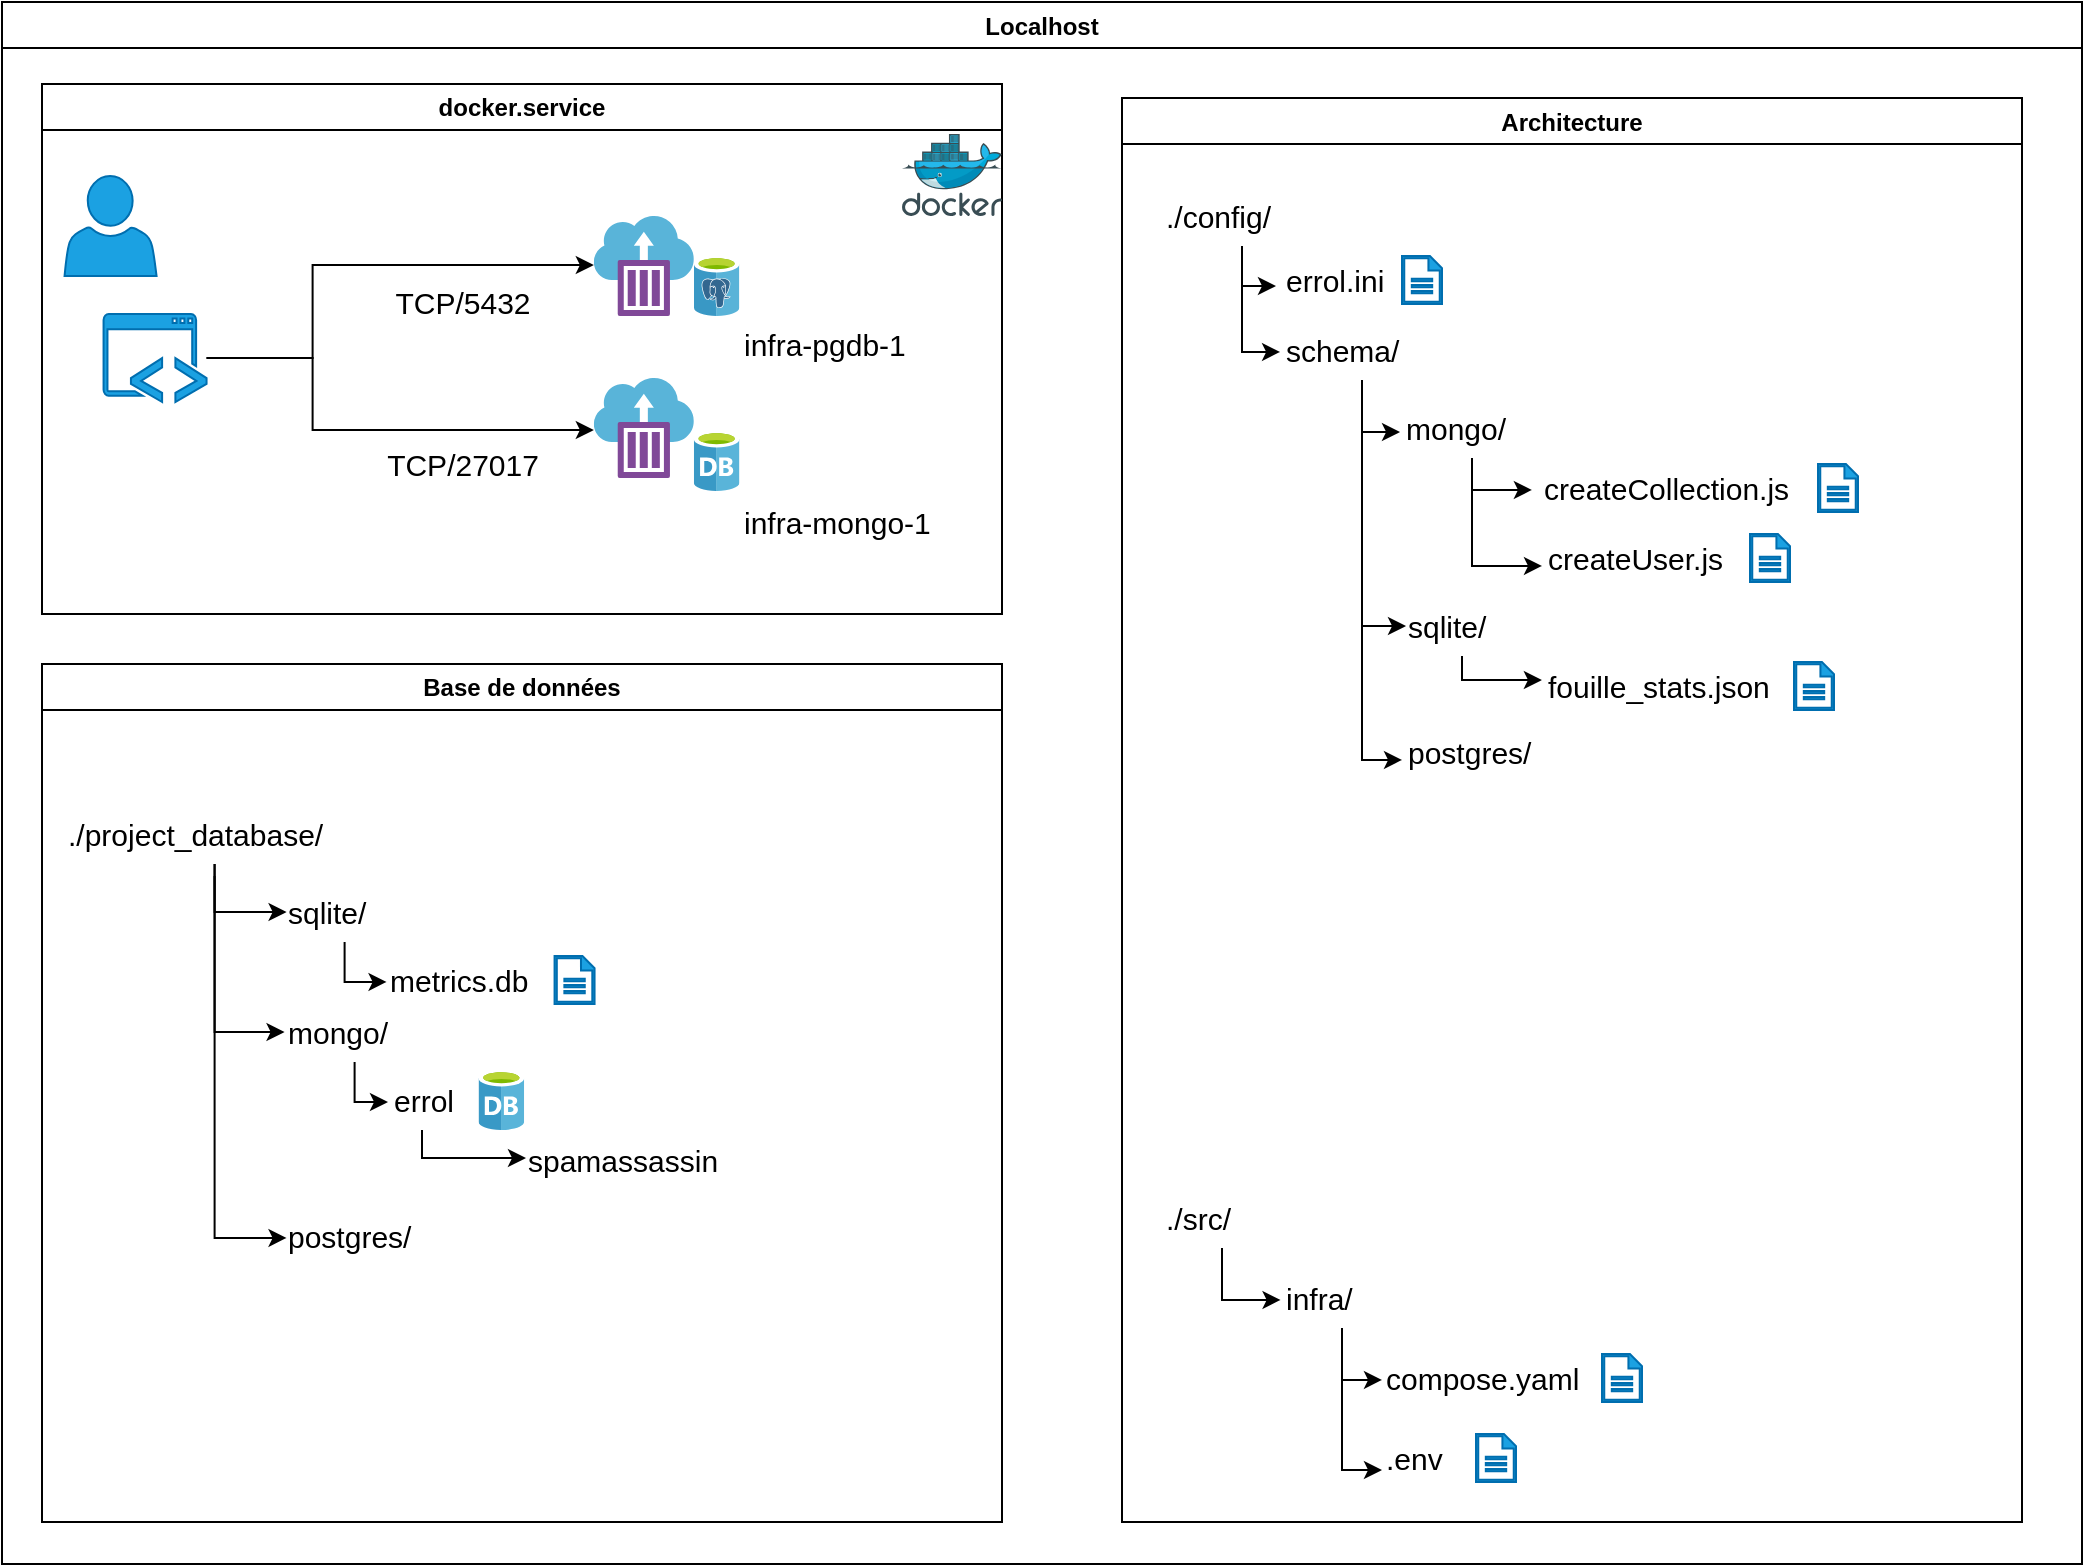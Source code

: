 <mxfile version="24.2.5" type="device">
  <diagram id="EhChE-45HuIZkj6PtDuR" name="Page-1">
    <mxGraphModel dx="1434" dy="870" grid="1" gridSize="10" guides="1" tooltips="1" connect="1" arrows="1" fold="1" page="1" pageScale="1" pageWidth="1169" pageHeight="827" math="0" shadow="0">
      <root>
        <mxCell id="0" />
        <mxCell id="1" parent="0" />
        <mxCell id="lmeQF-V1sz2n1K19VX6t-9" value="Localhost" style="swimlane;" parent="1" vertex="1">
          <mxGeometry x="60" y="39" width="1040" height="781" as="geometry">
            <mxRectangle x="60" y="39" width="100" height="30" as="alternateBounds" />
          </mxGeometry>
        </mxCell>
        <mxCell id="lmeQF-V1sz2n1K19VX6t-10" value="Architecture" style="swimlane;" parent="lmeQF-V1sz2n1K19VX6t-9" vertex="1">
          <mxGeometry x="560" y="48" width="450" height="712" as="geometry" />
        </mxCell>
        <mxCell id="go-DFvzO8IEFyl5RMDaZ-6" value="./config/" style="text;html=1;align=left;verticalAlign=middle;resizable=0;points=[];autosize=1;strokeColor=none;fillColor=none;fontSize=15;" parent="lmeQF-V1sz2n1K19VX6t-10" vertex="1">
          <mxGeometry x="20" y="44" width="80" height="30" as="geometry" />
        </mxCell>
        <mxCell id="go-DFvzO8IEFyl5RMDaZ-7" value="schema/" style="text;html=1;align=left;verticalAlign=middle;resizable=0;points=[];autosize=1;strokeColor=none;fillColor=none;fontSize=15;" parent="lmeQF-V1sz2n1K19VX6t-10" vertex="1">
          <mxGeometry x="80" y="111" width="80" height="30" as="geometry" />
        </mxCell>
        <mxCell id="go-DFvzO8IEFyl5RMDaZ-8" style="edgeStyle=orthogonalEdgeStyle;rounded=0;orthogonalLoop=1;jettySize=auto;html=1;entryX=-0.012;entryY=0.533;entryDx=0;entryDy=0;entryPerimeter=0;" parent="lmeQF-V1sz2n1K19VX6t-10" source="go-DFvzO8IEFyl5RMDaZ-6" target="go-DFvzO8IEFyl5RMDaZ-7" edge="1">
          <mxGeometry relative="1" as="geometry" />
        </mxCell>
        <mxCell id="go-DFvzO8IEFyl5RMDaZ-17" value="mongo/" style="text;html=1;align=left;verticalAlign=middle;resizable=0;points=[];autosize=1;strokeColor=none;fillColor=none;fontSize=15;" parent="lmeQF-V1sz2n1K19VX6t-10" vertex="1">
          <mxGeometry x="140" y="150" width="70" height="30" as="geometry" />
        </mxCell>
        <mxCell id="go-DFvzO8IEFyl5RMDaZ-18" style="edgeStyle=orthogonalEdgeStyle;rounded=0;orthogonalLoop=1;jettySize=auto;html=1;entryX=-0.014;entryY=0.567;entryDx=0;entryDy=0;entryPerimeter=0;" parent="lmeQF-V1sz2n1K19VX6t-10" source="go-DFvzO8IEFyl5RMDaZ-7" target="go-DFvzO8IEFyl5RMDaZ-17" edge="1">
          <mxGeometry relative="1" as="geometry" />
        </mxCell>
        <mxCell id="go-DFvzO8IEFyl5RMDaZ-19" value="createCollection.js" style="text;html=1;align=left;verticalAlign=middle;resizable=0;points=[];autosize=1;strokeColor=none;fillColor=none;fontSize=15;" parent="lmeQF-V1sz2n1K19VX6t-10" vertex="1">
          <mxGeometry x="209" y="180" width="150" height="30" as="geometry" />
        </mxCell>
        <mxCell id="go-DFvzO8IEFyl5RMDaZ-20" value="createUser.js" style="text;html=1;align=left;verticalAlign=middle;resizable=0;points=[];autosize=1;strokeColor=none;fillColor=none;fontSize=15;" parent="lmeQF-V1sz2n1K19VX6t-10" vertex="1">
          <mxGeometry x="211" y="215" width="110" height="30" as="geometry" />
        </mxCell>
        <mxCell id="go-DFvzO8IEFyl5RMDaZ-22" style="edgeStyle=orthogonalEdgeStyle;rounded=0;orthogonalLoop=1;jettySize=auto;html=1;entryX=-0.027;entryY=0.533;entryDx=0;entryDy=0;entryPerimeter=0;" parent="lmeQF-V1sz2n1K19VX6t-10" source="go-DFvzO8IEFyl5RMDaZ-17" target="go-DFvzO8IEFyl5RMDaZ-19" edge="1">
          <mxGeometry relative="1" as="geometry">
            <Array as="points">
              <mxPoint x="175" y="196" />
            </Array>
          </mxGeometry>
        </mxCell>
        <mxCell id="go-DFvzO8IEFyl5RMDaZ-23" style="edgeStyle=orthogonalEdgeStyle;rounded=0;orthogonalLoop=1;jettySize=auto;html=1;entryX=-0.009;entryY=0.633;entryDx=0;entryDy=0;entryPerimeter=0;" parent="lmeQF-V1sz2n1K19VX6t-10" source="go-DFvzO8IEFyl5RMDaZ-17" target="go-DFvzO8IEFyl5RMDaZ-20" edge="1">
          <mxGeometry relative="1" as="geometry">
            <Array as="points">
              <mxPoint x="175" y="234" />
            </Array>
          </mxGeometry>
        </mxCell>
        <mxCell id="go-DFvzO8IEFyl5RMDaZ-25" value="" style="sketch=0;pointerEvents=1;shadow=0;dashed=0;html=1;strokeColor=#006EAF;fillColor=#1ba1e2;labelPosition=center;verticalLabelPosition=bottom;verticalAlign=top;outlineConnect=0;align=center;shape=mxgraph.office.concepts.document;fontSize=15;fontColor=#ffffff;" parent="lmeQF-V1sz2n1K19VX6t-10" vertex="1">
          <mxGeometry x="348" y="183" width="20" height="24" as="geometry" />
        </mxCell>
        <mxCell id="go-DFvzO8IEFyl5RMDaZ-26" value="" style="sketch=0;pointerEvents=1;shadow=0;dashed=0;html=1;strokeColor=#006EAF;fillColor=#1ba1e2;labelPosition=center;verticalLabelPosition=bottom;verticalAlign=top;outlineConnect=0;align=center;shape=mxgraph.office.concepts.document;fontSize=15;fontColor=#ffffff;" parent="lmeQF-V1sz2n1K19VX6t-10" vertex="1">
          <mxGeometry x="314" y="218" width="20" height="24" as="geometry" />
        </mxCell>
        <mxCell id="go-DFvzO8IEFyl5RMDaZ-28" value="sqlite/" style="text;html=1;align=left;verticalAlign=middle;resizable=0;points=[];autosize=1;strokeColor=none;fillColor=none;fontSize=15;" parent="lmeQF-V1sz2n1K19VX6t-10" vertex="1">
          <mxGeometry x="141" y="249" width="60" height="30" as="geometry" />
        </mxCell>
        <mxCell id="go-DFvzO8IEFyl5RMDaZ-31" value="postgres/" style="text;html=1;align=left;verticalAlign=middle;resizable=0;points=[];autosize=1;strokeColor=none;fillColor=none;fontSize=15;" parent="lmeQF-V1sz2n1K19VX6t-10" vertex="1">
          <mxGeometry x="141" y="312" width="90" height="30" as="geometry" />
        </mxCell>
        <mxCell id="go-DFvzO8IEFyl5RMDaZ-32" value="fouille_stats.json" style="text;html=1;align=left;verticalAlign=middle;resizable=0;points=[];autosize=1;strokeColor=none;fillColor=none;fontSize=15;" parent="lmeQF-V1sz2n1K19VX6t-10" vertex="1">
          <mxGeometry x="211" y="279" width="130" height="30" as="geometry" />
        </mxCell>
        <mxCell id="go-DFvzO8IEFyl5RMDaZ-33" style="edgeStyle=orthogonalEdgeStyle;rounded=0;orthogonalLoop=1;jettySize=auto;html=1;entryX=0.017;entryY=0.5;entryDx=0;entryDy=0;entryPerimeter=0;" parent="lmeQF-V1sz2n1K19VX6t-10" source="go-DFvzO8IEFyl5RMDaZ-7" target="go-DFvzO8IEFyl5RMDaZ-28" edge="1">
          <mxGeometry relative="1" as="geometry" />
        </mxCell>
        <mxCell id="go-DFvzO8IEFyl5RMDaZ-34" style="edgeStyle=orthogonalEdgeStyle;rounded=0;orthogonalLoop=1;jettySize=auto;html=1;entryX=-0.008;entryY=0.4;entryDx=0;entryDy=0;entryPerimeter=0;" parent="lmeQF-V1sz2n1K19VX6t-10" source="go-DFvzO8IEFyl5RMDaZ-28" target="go-DFvzO8IEFyl5RMDaZ-32" edge="1">
          <mxGeometry relative="1" as="geometry">
            <Array as="points">
              <mxPoint x="170" y="291" />
            </Array>
          </mxGeometry>
        </mxCell>
        <mxCell id="go-DFvzO8IEFyl5RMDaZ-35" style="edgeStyle=orthogonalEdgeStyle;rounded=0;orthogonalLoop=1;jettySize=auto;html=1;entryX=-0.011;entryY=0.633;entryDx=0;entryDy=0;entryPerimeter=0;" parent="lmeQF-V1sz2n1K19VX6t-10" source="go-DFvzO8IEFyl5RMDaZ-7" target="go-DFvzO8IEFyl5RMDaZ-31" edge="1">
          <mxGeometry relative="1" as="geometry" />
        </mxCell>
        <mxCell id="go-DFvzO8IEFyl5RMDaZ-36" value="" style="sketch=0;pointerEvents=1;shadow=0;dashed=0;html=1;strokeColor=#006EAF;fillColor=#1ba1e2;labelPosition=center;verticalLabelPosition=bottom;verticalAlign=top;outlineConnect=0;align=center;shape=mxgraph.office.concepts.document;fontSize=15;fontColor=#ffffff;" parent="lmeQF-V1sz2n1K19VX6t-10" vertex="1">
          <mxGeometry x="336" y="282" width="20" height="24" as="geometry" />
        </mxCell>
        <mxCell id="go-DFvzO8IEFyl5RMDaZ-44" value="./src/" style="text;html=1;align=left;verticalAlign=middle;resizable=0;points=[];autosize=1;strokeColor=none;fillColor=none;fontSize=15;" parent="lmeQF-V1sz2n1K19VX6t-10" vertex="1">
          <mxGeometry x="20" y="545" width="60" height="30" as="geometry" />
        </mxCell>
        <mxCell id="go-DFvzO8IEFyl5RMDaZ-45" value="infra/" style="text;html=1;align=left;verticalAlign=middle;resizable=0;points=[];autosize=1;strokeColor=none;fillColor=none;fontSize=15;" parent="lmeQF-V1sz2n1K19VX6t-10" vertex="1">
          <mxGeometry x="80" y="585" width="60" height="30" as="geometry" />
        </mxCell>
        <mxCell id="go-DFvzO8IEFyl5RMDaZ-46" style="edgeStyle=orthogonalEdgeStyle;rounded=0;orthogonalLoop=1;jettySize=auto;html=1;entryX=-0.012;entryY=0.533;entryDx=0;entryDy=0;entryPerimeter=0;" parent="lmeQF-V1sz2n1K19VX6t-10" source="go-DFvzO8IEFyl5RMDaZ-44" target="go-DFvzO8IEFyl5RMDaZ-45" edge="1">
          <mxGeometry relative="1" as="geometry" />
        </mxCell>
        <mxCell id="go-DFvzO8IEFyl5RMDaZ-47" value="compose.yaml" style="text;html=1;align=left;verticalAlign=middle;resizable=0;points=[];autosize=1;strokeColor=none;fillColor=none;fontSize=15;" parent="lmeQF-V1sz2n1K19VX6t-10" vertex="1">
          <mxGeometry x="130" y="625" width="120" height="30" as="geometry" />
        </mxCell>
        <mxCell id="go-DFvzO8IEFyl5RMDaZ-48" value=".env" style="text;html=1;align=left;verticalAlign=middle;resizable=0;points=[];autosize=1;strokeColor=none;fillColor=none;fontSize=15;" parent="lmeQF-V1sz2n1K19VX6t-10" vertex="1">
          <mxGeometry x="130" y="665" width="50" height="30" as="geometry" />
        </mxCell>
        <mxCell id="go-DFvzO8IEFyl5RMDaZ-49" style="edgeStyle=orthogonalEdgeStyle;rounded=0;orthogonalLoop=1;jettySize=auto;html=1;entryX=0;entryY=0.533;entryDx=0;entryDy=0;entryPerimeter=0;" parent="lmeQF-V1sz2n1K19VX6t-10" source="go-DFvzO8IEFyl5RMDaZ-45" target="go-DFvzO8IEFyl5RMDaZ-47" edge="1">
          <mxGeometry relative="1" as="geometry" />
        </mxCell>
        <mxCell id="go-DFvzO8IEFyl5RMDaZ-50" style="edgeStyle=orthogonalEdgeStyle;rounded=0;orthogonalLoop=1;jettySize=auto;html=1;entryX=0;entryY=0.7;entryDx=0;entryDy=0;entryPerimeter=0;" parent="lmeQF-V1sz2n1K19VX6t-10" source="go-DFvzO8IEFyl5RMDaZ-45" target="go-DFvzO8IEFyl5RMDaZ-48" edge="1">
          <mxGeometry relative="1" as="geometry" />
        </mxCell>
        <mxCell id="go-DFvzO8IEFyl5RMDaZ-51" value="" style="sketch=0;pointerEvents=1;shadow=0;dashed=0;html=1;strokeColor=#006EAF;fillColor=#1ba1e2;labelPosition=center;verticalLabelPosition=bottom;verticalAlign=top;outlineConnect=0;align=center;shape=mxgraph.office.concepts.document;fontSize=15;fontColor=#ffffff;" parent="lmeQF-V1sz2n1K19VX6t-10" vertex="1">
          <mxGeometry x="240" y="628" width="20" height="24" as="geometry" />
        </mxCell>
        <mxCell id="go-DFvzO8IEFyl5RMDaZ-52" value="" style="sketch=0;pointerEvents=1;shadow=0;dashed=0;html=1;strokeColor=#006EAF;fillColor=#1ba1e2;labelPosition=center;verticalLabelPosition=bottom;verticalAlign=top;outlineConnect=0;align=center;shape=mxgraph.office.concepts.document;fontSize=15;fontColor=#ffffff;" parent="lmeQF-V1sz2n1K19VX6t-10" vertex="1">
          <mxGeometry x="177" y="668" width="20" height="24" as="geometry" />
        </mxCell>
        <mxCell id="go-DFvzO8IEFyl5RMDaZ-53" value="errol.ini" style="text;html=1;align=left;verticalAlign=middle;resizable=0;points=[];autosize=1;strokeColor=none;fillColor=none;fontSize=15;" parent="lmeQF-V1sz2n1K19VX6t-10" vertex="1">
          <mxGeometry x="80" y="76" width="70" height="30" as="geometry" />
        </mxCell>
        <mxCell id="go-DFvzO8IEFyl5RMDaZ-54" style="edgeStyle=orthogonalEdgeStyle;rounded=0;orthogonalLoop=1;jettySize=auto;html=1;entryX=-0.043;entryY=0.567;entryDx=0;entryDy=0;entryPerimeter=0;" parent="lmeQF-V1sz2n1K19VX6t-10" source="go-DFvzO8IEFyl5RMDaZ-6" target="go-DFvzO8IEFyl5RMDaZ-53" edge="1">
          <mxGeometry relative="1" as="geometry" />
        </mxCell>
        <mxCell id="go-DFvzO8IEFyl5RMDaZ-55" value="" style="sketch=0;pointerEvents=1;shadow=0;dashed=0;html=1;strokeColor=#006EAF;fillColor=#1ba1e2;labelPosition=center;verticalLabelPosition=bottom;verticalAlign=top;outlineConnect=0;align=center;shape=mxgraph.office.concepts.document;fontSize=15;fontColor=#ffffff;" parent="lmeQF-V1sz2n1K19VX6t-10" vertex="1">
          <mxGeometry x="140" y="79" width="20" height="24" as="geometry" />
        </mxCell>
        <mxCell id="go-DFvzO8IEFyl5RMDaZ-5" value="d&lt;span style=&quot;background-color: initial;&quot;&gt;ocker.service&lt;/span&gt;" style="swimlane;whiteSpace=wrap;html=1;" parent="lmeQF-V1sz2n1K19VX6t-9" vertex="1">
          <mxGeometry x="20" y="41" width="480" height="265" as="geometry">
            <mxRectangle x="10" y="175" width="120" height="30" as="alternateBounds" />
          </mxGeometry>
        </mxCell>
        <mxCell id="lmeQF-V1sz2n1K19VX6t-123" style="edgeStyle=orthogonalEdgeStyle;rounded=0;orthogonalLoop=1;jettySize=auto;html=1;entryX=0;entryY=0.49;entryDx=0;entryDy=0;entryPerimeter=0;fontSize=15;" parent="go-DFvzO8IEFyl5RMDaZ-5" source="lmeQF-V1sz2n1K19VX6t-48" target="lmeQF-V1sz2n1K19VX6t-12" edge="1">
          <mxGeometry relative="1" as="geometry">
            <Array as="points">
              <mxPoint x="135.28" y="137" />
              <mxPoint x="135.28" y="91" />
            </Array>
          </mxGeometry>
        </mxCell>
        <mxCell id="lmeQF-V1sz2n1K19VX6t-124" style="edgeStyle=orthogonalEdgeStyle;rounded=0;orthogonalLoop=1;jettySize=auto;html=1;entryX=0;entryY=0.52;entryDx=0;entryDy=0;entryPerimeter=0;fontSize=15;" parent="go-DFvzO8IEFyl5RMDaZ-5" source="lmeQF-V1sz2n1K19VX6t-48" target="lmeQF-V1sz2n1K19VX6t-18" edge="1">
          <mxGeometry relative="1" as="geometry">
            <Array as="points">
              <mxPoint x="135.28" y="137" />
              <mxPoint x="135.28" y="173" />
            </Array>
          </mxGeometry>
        </mxCell>
        <mxCell id="lmeQF-V1sz2n1K19VX6t-48" value="" style="sketch=0;pointerEvents=1;shadow=0;dashed=0;html=1;strokeColor=#006EAF;fillColor=#1ba1e2;labelPosition=center;verticalLabelPosition=bottom;verticalAlign=top;outlineConnect=0;align=center;shape=mxgraph.office.concepts.application_hybrid;fontColor=#ffffff;" parent="go-DFvzO8IEFyl5RMDaZ-5" vertex="1">
          <mxGeometry x="30.78" y="115" width="51.5" height="44" as="geometry" />
        </mxCell>
        <mxCell id="lmeQF-V1sz2n1K19VX6t-133" value="TCP/27017" style="text;html=1;align=center;verticalAlign=middle;resizable=0;points=[];autosize=1;strokeColor=none;fillColor=none;fontSize=15;" parent="go-DFvzO8IEFyl5RMDaZ-5" vertex="1">
          <mxGeometry x="160.28" y="175" width="100" height="30" as="geometry" />
        </mxCell>
        <mxCell id="lmeQF-V1sz2n1K19VX6t-131" value="TCP/5432" style="text;html=1;align=center;verticalAlign=middle;resizable=0;points=[];autosize=1;strokeColor=none;fillColor=none;fontSize=15;" parent="go-DFvzO8IEFyl5RMDaZ-5" vertex="1">
          <mxGeometry x="165.28" y="94" width="90" height="30" as="geometry" />
        </mxCell>
        <mxCell id="lmeQF-V1sz2n1K19VX6t-12" value="" style="sketch=0;aspect=fixed;html=1;points=[];align=center;image;fontSize=12;image=img/lib/mscae/Container_Instances.svg;" parent="go-DFvzO8IEFyl5RMDaZ-5" vertex="1">
          <mxGeometry x="275.92" y="66" width="50" height="50" as="geometry" />
        </mxCell>
        <mxCell id="lmeQF-V1sz2n1K19VX6t-21" value="" style="sketch=0;aspect=fixed;html=1;points=[];align=center;image;fontSize=12;image=img/lib/mscae/Azure_Database_for_PostgreSQL_servers.svg;" parent="go-DFvzO8IEFyl5RMDaZ-5" vertex="1">
          <mxGeometry x="325.92" y="86" width="22.8" height="30" as="geometry" />
        </mxCell>
        <mxCell id="lmeQF-V1sz2n1K19VX6t-135" value="infra-pgdb-1" style="text;html=1;align=left;verticalAlign=middle;resizable=0;points=[];autosize=1;strokeColor=none;fillColor=none;fontSize=15;" parent="go-DFvzO8IEFyl5RMDaZ-5" vertex="1">
          <mxGeometry x="348.72" y="115" width="100" height="30" as="geometry" />
        </mxCell>
        <mxCell id="lmeQF-V1sz2n1K19VX6t-18" value="" style="sketch=0;aspect=fixed;html=1;points=[];align=center;image;fontSize=12;image=img/lib/mscae/Container_Instances.svg;" parent="go-DFvzO8IEFyl5RMDaZ-5" vertex="1">
          <mxGeometry x="275.92" y="147" width="50" height="50" as="geometry" />
        </mxCell>
        <mxCell id="lmeQF-V1sz2n1K19VX6t-20" value="" style="sketch=0;aspect=fixed;html=1;points=[];align=center;image;fontSize=12;image=img/lib/mscae/Database_General.svg;" parent="go-DFvzO8IEFyl5RMDaZ-5" vertex="1">
          <mxGeometry x="325.92" y="173.5" width="22.8" height="30" as="geometry" />
        </mxCell>
        <mxCell id="go-DFvzO8IEFyl5RMDaZ-4" value="infra-mongo-1" style="text;html=1;align=left;verticalAlign=middle;resizable=0;points=[];autosize=1;strokeColor=none;fillColor=none;fontSize=15;" parent="go-DFvzO8IEFyl5RMDaZ-5" vertex="1">
          <mxGeometry x="348.72" y="203.5" width="120" height="30" as="geometry" />
        </mxCell>
        <mxCell id="lmeQF-V1sz2n1K19VX6t-25" value="" style="sketch=0;pointerEvents=1;shadow=0;dashed=0;html=1;strokeColor=#006EAF;fillColor=#1ba1e2;labelPosition=center;verticalLabelPosition=bottom;verticalAlign=top;outlineConnect=0;align=center;shape=mxgraph.office.users.user;fontColor=#ffffff;" parent="go-DFvzO8IEFyl5RMDaZ-5" vertex="1">
          <mxGeometry x="11.28" y="46" width="46" height="50" as="geometry" />
        </mxCell>
        <mxCell id="go-DFvzO8IEFyl5RMDaZ-24" value="" style="image;sketch=0;aspect=fixed;html=1;points=[];align=center;fontSize=12;image=img/lib/mscae/Docker.svg;" parent="go-DFvzO8IEFyl5RMDaZ-5" vertex="1">
          <mxGeometry x="430" y="25" width="50" height="41" as="geometry" />
        </mxCell>
        <mxCell id="go-DFvzO8IEFyl5RMDaZ-27" value="Base de données" style="swimlane;whiteSpace=wrap;html=1;" parent="lmeQF-V1sz2n1K19VX6t-9" vertex="1">
          <mxGeometry x="20" y="331" width="480" height="429" as="geometry" />
        </mxCell>
        <mxCell id="lmeQF-V1sz2n1K19VX6t-65" style="edgeStyle=orthogonalEdgeStyle;rounded=0;orthogonalLoop=1;jettySize=auto;html=1;entryX=0.011;entryY=0.533;entryDx=0;entryDy=0;entryPerimeter=0;fontSize=15;" parent="go-DFvzO8IEFyl5RMDaZ-27" source="lmeQF-V1sz2n1K19VX6t-49" target="lmeQF-V1sz2n1K19VX6t-64" edge="1">
          <mxGeometry relative="1" as="geometry">
            <mxPoint x="121.28" y="121" as="targetPoint" />
          </mxGeometry>
        </mxCell>
        <mxCell id="lmeQF-V1sz2n1K19VX6t-118" style="edgeStyle=orthogonalEdgeStyle;rounded=0;orthogonalLoop=1;jettySize=auto;html=1;entryX=0;entryY=0.5;entryDx=0;entryDy=0;entryPerimeter=0;fontSize=15;" parent="go-DFvzO8IEFyl5RMDaZ-27" source="lmeQF-V1sz2n1K19VX6t-49" target="lmeQF-V1sz2n1K19VX6t-87" edge="1">
          <mxGeometry relative="1" as="geometry" />
        </mxCell>
        <mxCell id="lmeQF-V1sz2n1K19VX6t-49" value="./project_database/" style="text;html=1;align=left;verticalAlign=middle;resizable=0;points=[];autosize=1;strokeColor=none;fillColor=none;fontSize=15;" parent="go-DFvzO8IEFyl5RMDaZ-27" vertex="1">
          <mxGeometry x="11.28" y="70" width="150" height="30" as="geometry" />
        </mxCell>
        <mxCell id="lmeQF-V1sz2n1K19VX6t-64" value="postgres/" style="text;html=1;align=left;verticalAlign=middle;resizable=0;points=[];autosize=1;strokeColor=none;fillColor=none;fontSize=15;" parent="go-DFvzO8IEFyl5RMDaZ-27" vertex="1">
          <mxGeometry x="121.28" y="271" width="90" height="30" as="geometry" />
        </mxCell>
        <mxCell id="lmeQF-V1sz2n1K19VX6t-87" value="mongo/" style="text;html=1;align=left;verticalAlign=middle;resizable=0;points=[];autosize=1;strokeColor=none;fillColor=none;fontSize=15;" parent="go-DFvzO8IEFyl5RMDaZ-27" vertex="1">
          <mxGeometry x="121.28" y="169" width="70" height="30" as="geometry" />
        </mxCell>
        <mxCell id="go-DFvzO8IEFyl5RMDaZ-9" value="sqlite/" style="text;html=1;align=left;verticalAlign=middle;resizable=0;points=[];autosize=1;strokeColor=none;fillColor=none;fontSize=15;" parent="go-DFvzO8IEFyl5RMDaZ-27" vertex="1">
          <mxGeometry x="121.28" y="109" width="60" height="30" as="geometry" />
        </mxCell>
        <mxCell id="go-DFvzO8IEFyl5RMDaZ-10" style="edgeStyle=orthogonalEdgeStyle;rounded=0;orthogonalLoop=1;jettySize=auto;html=1;entryX=0.017;entryY=0.5;entryDx=0;entryDy=0;entryPerimeter=0;fontSize=15;exitX=0.5;exitY=1.2;exitDx=0;exitDy=0;exitPerimeter=0;" parent="go-DFvzO8IEFyl5RMDaZ-27" source="lmeQF-V1sz2n1K19VX6t-49" target="go-DFvzO8IEFyl5RMDaZ-9" edge="1">
          <mxGeometry relative="1" as="geometry">
            <mxPoint x="96.28" y="110" as="sourcePoint" />
            <mxPoint x="131.28" y="168" as="targetPoint" />
          </mxGeometry>
        </mxCell>
        <mxCell id="go-DFvzO8IEFyl5RMDaZ-12" value="metrics.db" style="text;html=1;align=left;verticalAlign=middle;resizable=0;points=[];autosize=1;strokeColor=none;fillColor=none;fontSize=15;" parent="go-DFvzO8IEFyl5RMDaZ-27" vertex="1">
          <mxGeometry x="172.28" y="143" width="90" height="30" as="geometry" />
        </mxCell>
        <mxCell id="go-DFvzO8IEFyl5RMDaZ-16" style="edgeStyle=orthogonalEdgeStyle;rounded=0;orthogonalLoop=1;jettySize=auto;html=1;entryX=0;entryY=0.533;entryDx=0;entryDy=0;entryPerimeter=0;" parent="go-DFvzO8IEFyl5RMDaZ-27" source="go-DFvzO8IEFyl5RMDaZ-9" target="go-DFvzO8IEFyl5RMDaZ-12" edge="1">
          <mxGeometry relative="1" as="geometry" />
        </mxCell>
        <mxCell id="lmeQF-V1sz2n1K19VX6t-83" value="" style="sketch=0;pointerEvents=1;shadow=0;dashed=0;html=1;strokeColor=#006EAF;fillColor=#1ba1e2;labelPosition=center;verticalLabelPosition=bottom;verticalAlign=top;outlineConnect=0;align=center;shape=mxgraph.office.concepts.document;fontSize=15;fontColor=#ffffff;" parent="go-DFvzO8IEFyl5RMDaZ-27" vertex="1">
          <mxGeometry x="256.28" y="146" width="20" height="24" as="geometry" />
        </mxCell>
        <mxCell id="go-DFvzO8IEFyl5RMDaZ-37" value="errol" style="text;html=1;align=left;verticalAlign=middle;resizable=0;points=[];autosize=1;strokeColor=none;fillColor=none;fontSize=15;" parent="go-DFvzO8IEFyl5RMDaZ-27" vertex="1">
          <mxGeometry x="174.28" y="203" width="50" height="30" as="geometry" />
        </mxCell>
        <mxCell id="go-DFvzO8IEFyl5RMDaZ-38" style="edgeStyle=orthogonalEdgeStyle;rounded=0;orthogonalLoop=1;jettySize=auto;html=1;entryX=-0.026;entryY=0.533;entryDx=0;entryDy=0;entryPerimeter=0;" parent="go-DFvzO8IEFyl5RMDaZ-27" source="lmeQF-V1sz2n1K19VX6t-87" target="go-DFvzO8IEFyl5RMDaZ-37" edge="1">
          <mxGeometry relative="1" as="geometry" />
        </mxCell>
        <mxCell id="go-DFvzO8IEFyl5RMDaZ-39" value="spamassassin" style="text;html=1;align=left;verticalAlign=middle;resizable=0;points=[];autosize=1;strokeColor=none;fillColor=none;fontSize=15;" parent="go-DFvzO8IEFyl5RMDaZ-27" vertex="1">
          <mxGeometry x="241.28" y="233" width="120" height="30" as="geometry" />
        </mxCell>
        <mxCell id="go-DFvzO8IEFyl5RMDaZ-40" style="edgeStyle=orthogonalEdgeStyle;rounded=0;orthogonalLoop=1;jettySize=auto;html=1;entryX=0.006;entryY=0.467;entryDx=0;entryDy=0;entryPerimeter=0;" parent="go-DFvzO8IEFyl5RMDaZ-27" source="go-DFvzO8IEFyl5RMDaZ-37" target="go-DFvzO8IEFyl5RMDaZ-39" edge="1">
          <mxGeometry relative="1" as="geometry">
            <Array as="points">
              <mxPoint x="190" y="247" />
            </Array>
          </mxGeometry>
        </mxCell>
        <mxCell id="go-DFvzO8IEFyl5RMDaZ-41" value="" style="shape=image;verticalLabelPosition=bottom;labelBackgroundColor=default;verticalAlign=top;aspect=fixed;imageAspect=0;image=https://cdn.worldvectorlogo.com/logos/mongodb-icon-1.svg;" parent="go-DFvzO8IEFyl5RMDaZ-27" vertex="1">
          <mxGeometry x="340" y="228" width="40" height="40" as="geometry" />
        </mxCell>
        <mxCell id="go-DFvzO8IEFyl5RMDaZ-42" value="" style="sketch=0;aspect=fixed;html=1;points=[];align=center;image;fontSize=12;image=img/lib/mscae/Database_General.svg;" parent="go-DFvzO8IEFyl5RMDaZ-27" vertex="1">
          <mxGeometry x="218.28" y="203" width="22.8" height="30" as="geometry" />
        </mxCell>
      </root>
    </mxGraphModel>
  </diagram>
</mxfile>
